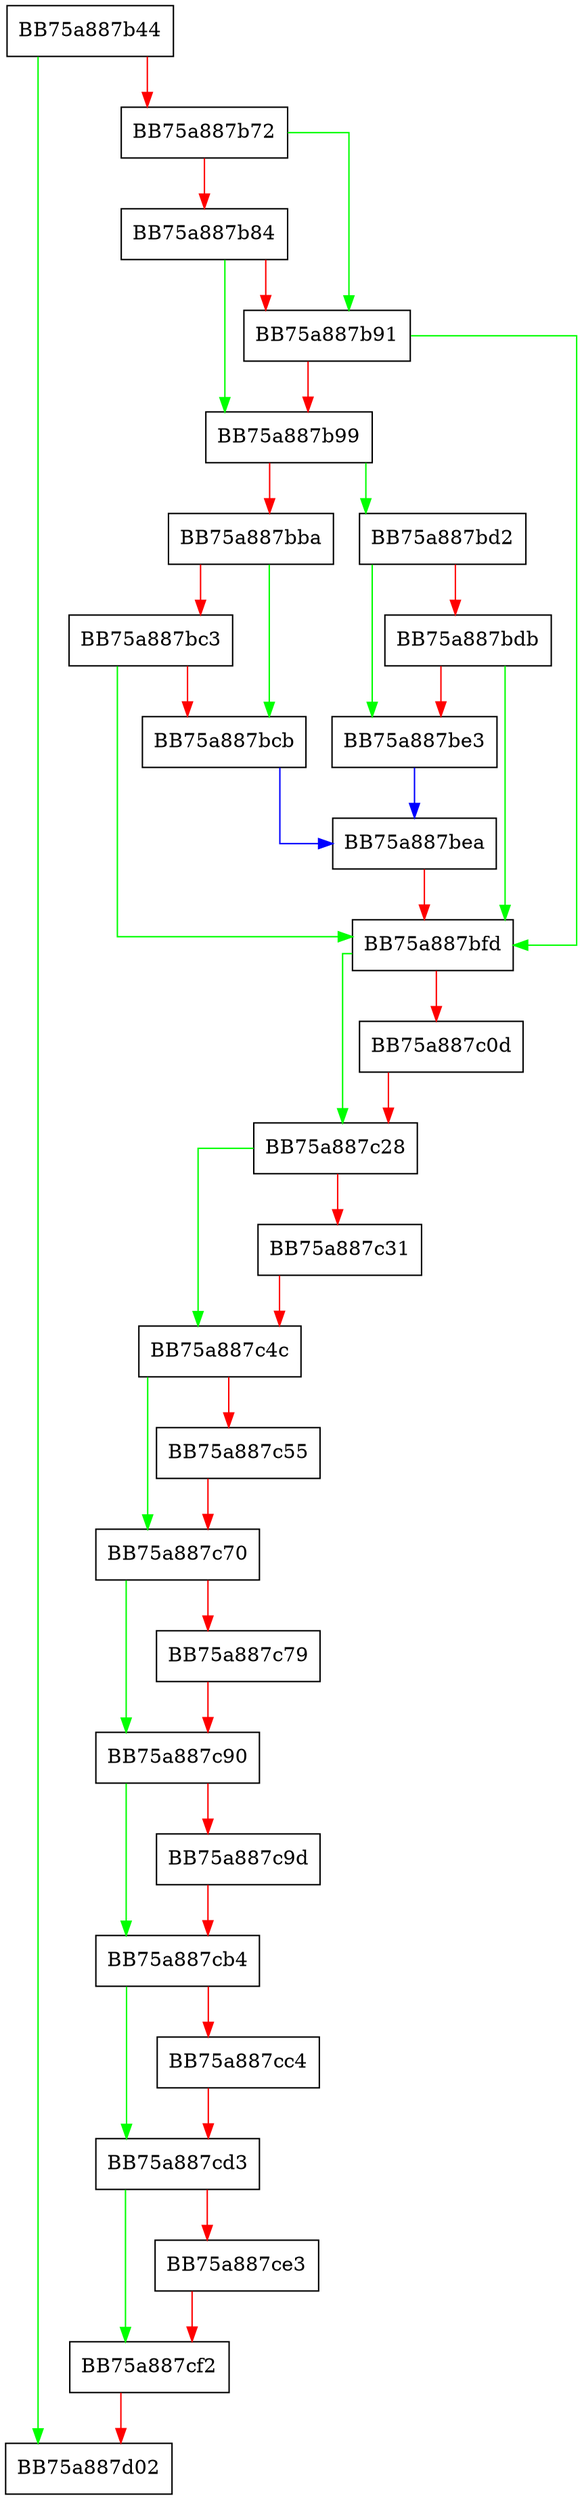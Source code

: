 digraph kernel_cleanup_module {
  node [shape="box"];
  graph [splines=ortho];
  BB75a887b44 -> BB75a887d02 [color="green"];
  BB75a887b44 -> BB75a887b72 [color="red"];
  BB75a887b72 -> BB75a887b91 [color="green"];
  BB75a887b72 -> BB75a887b84 [color="red"];
  BB75a887b84 -> BB75a887b99 [color="green"];
  BB75a887b84 -> BB75a887b91 [color="red"];
  BB75a887b91 -> BB75a887bfd [color="green"];
  BB75a887b91 -> BB75a887b99 [color="red"];
  BB75a887b99 -> BB75a887bd2 [color="green"];
  BB75a887b99 -> BB75a887bba [color="red"];
  BB75a887bba -> BB75a887bcb [color="green"];
  BB75a887bba -> BB75a887bc3 [color="red"];
  BB75a887bc3 -> BB75a887bfd [color="green"];
  BB75a887bc3 -> BB75a887bcb [color="red"];
  BB75a887bcb -> BB75a887bea [color="blue"];
  BB75a887bd2 -> BB75a887be3 [color="green"];
  BB75a887bd2 -> BB75a887bdb [color="red"];
  BB75a887bdb -> BB75a887bfd [color="green"];
  BB75a887bdb -> BB75a887be3 [color="red"];
  BB75a887be3 -> BB75a887bea [color="blue"];
  BB75a887bea -> BB75a887bfd [color="red"];
  BB75a887bfd -> BB75a887c28 [color="green"];
  BB75a887bfd -> BB75a887c0d [color="red"];
  BB75a887c0d -> BB75a887c28 [color="red"];
  BB75a887c28 -> BB75a887c4c [color="green"];
  BB75a887c28 -> BB75a887c31 [color="red"];
  BB75a887c31 -> BB75a887c4c [color="red"];
  BB75a887c4c -> BB75a887c70 [color="green"];
  BB75a887c4c -> BB75a887c55 [color="red"];
  BB75a887c55 -> BB75a887c70 [color="red"];
  BB75a887c70 -> BB75a887c90 [color="green"];
  BB75a887c70 -> BB75a887c79 [color="red"];
  BB75a887c79 -> BB75a887c90 [color="red"];
  BB75a887c90 -> BB75a887cb4 [color="green"];
  BB75a887c90 -> BB75a887c9d [color="red"];
  BB75a887c9d -> BB75a887cb4 [color="red"];
  BB75a887cb4 -> BB75a887cd3 [color="green"];
  BB75a887cb4 -> BB75a887cc4 [color="red"];
  BB75a887cc4 -> BB75a887cd3 [color="red"];
  BB75a887cd3 -> BB75a887cf2 [color="green"];
  BB75a887cd3 -> BB75a887ce3 [color="red"];
  BB75a887ce3 -> BB75a887cf2 [color="red"];
  BB75a887cf2 -> BB75a887d02 [color="red"];
}